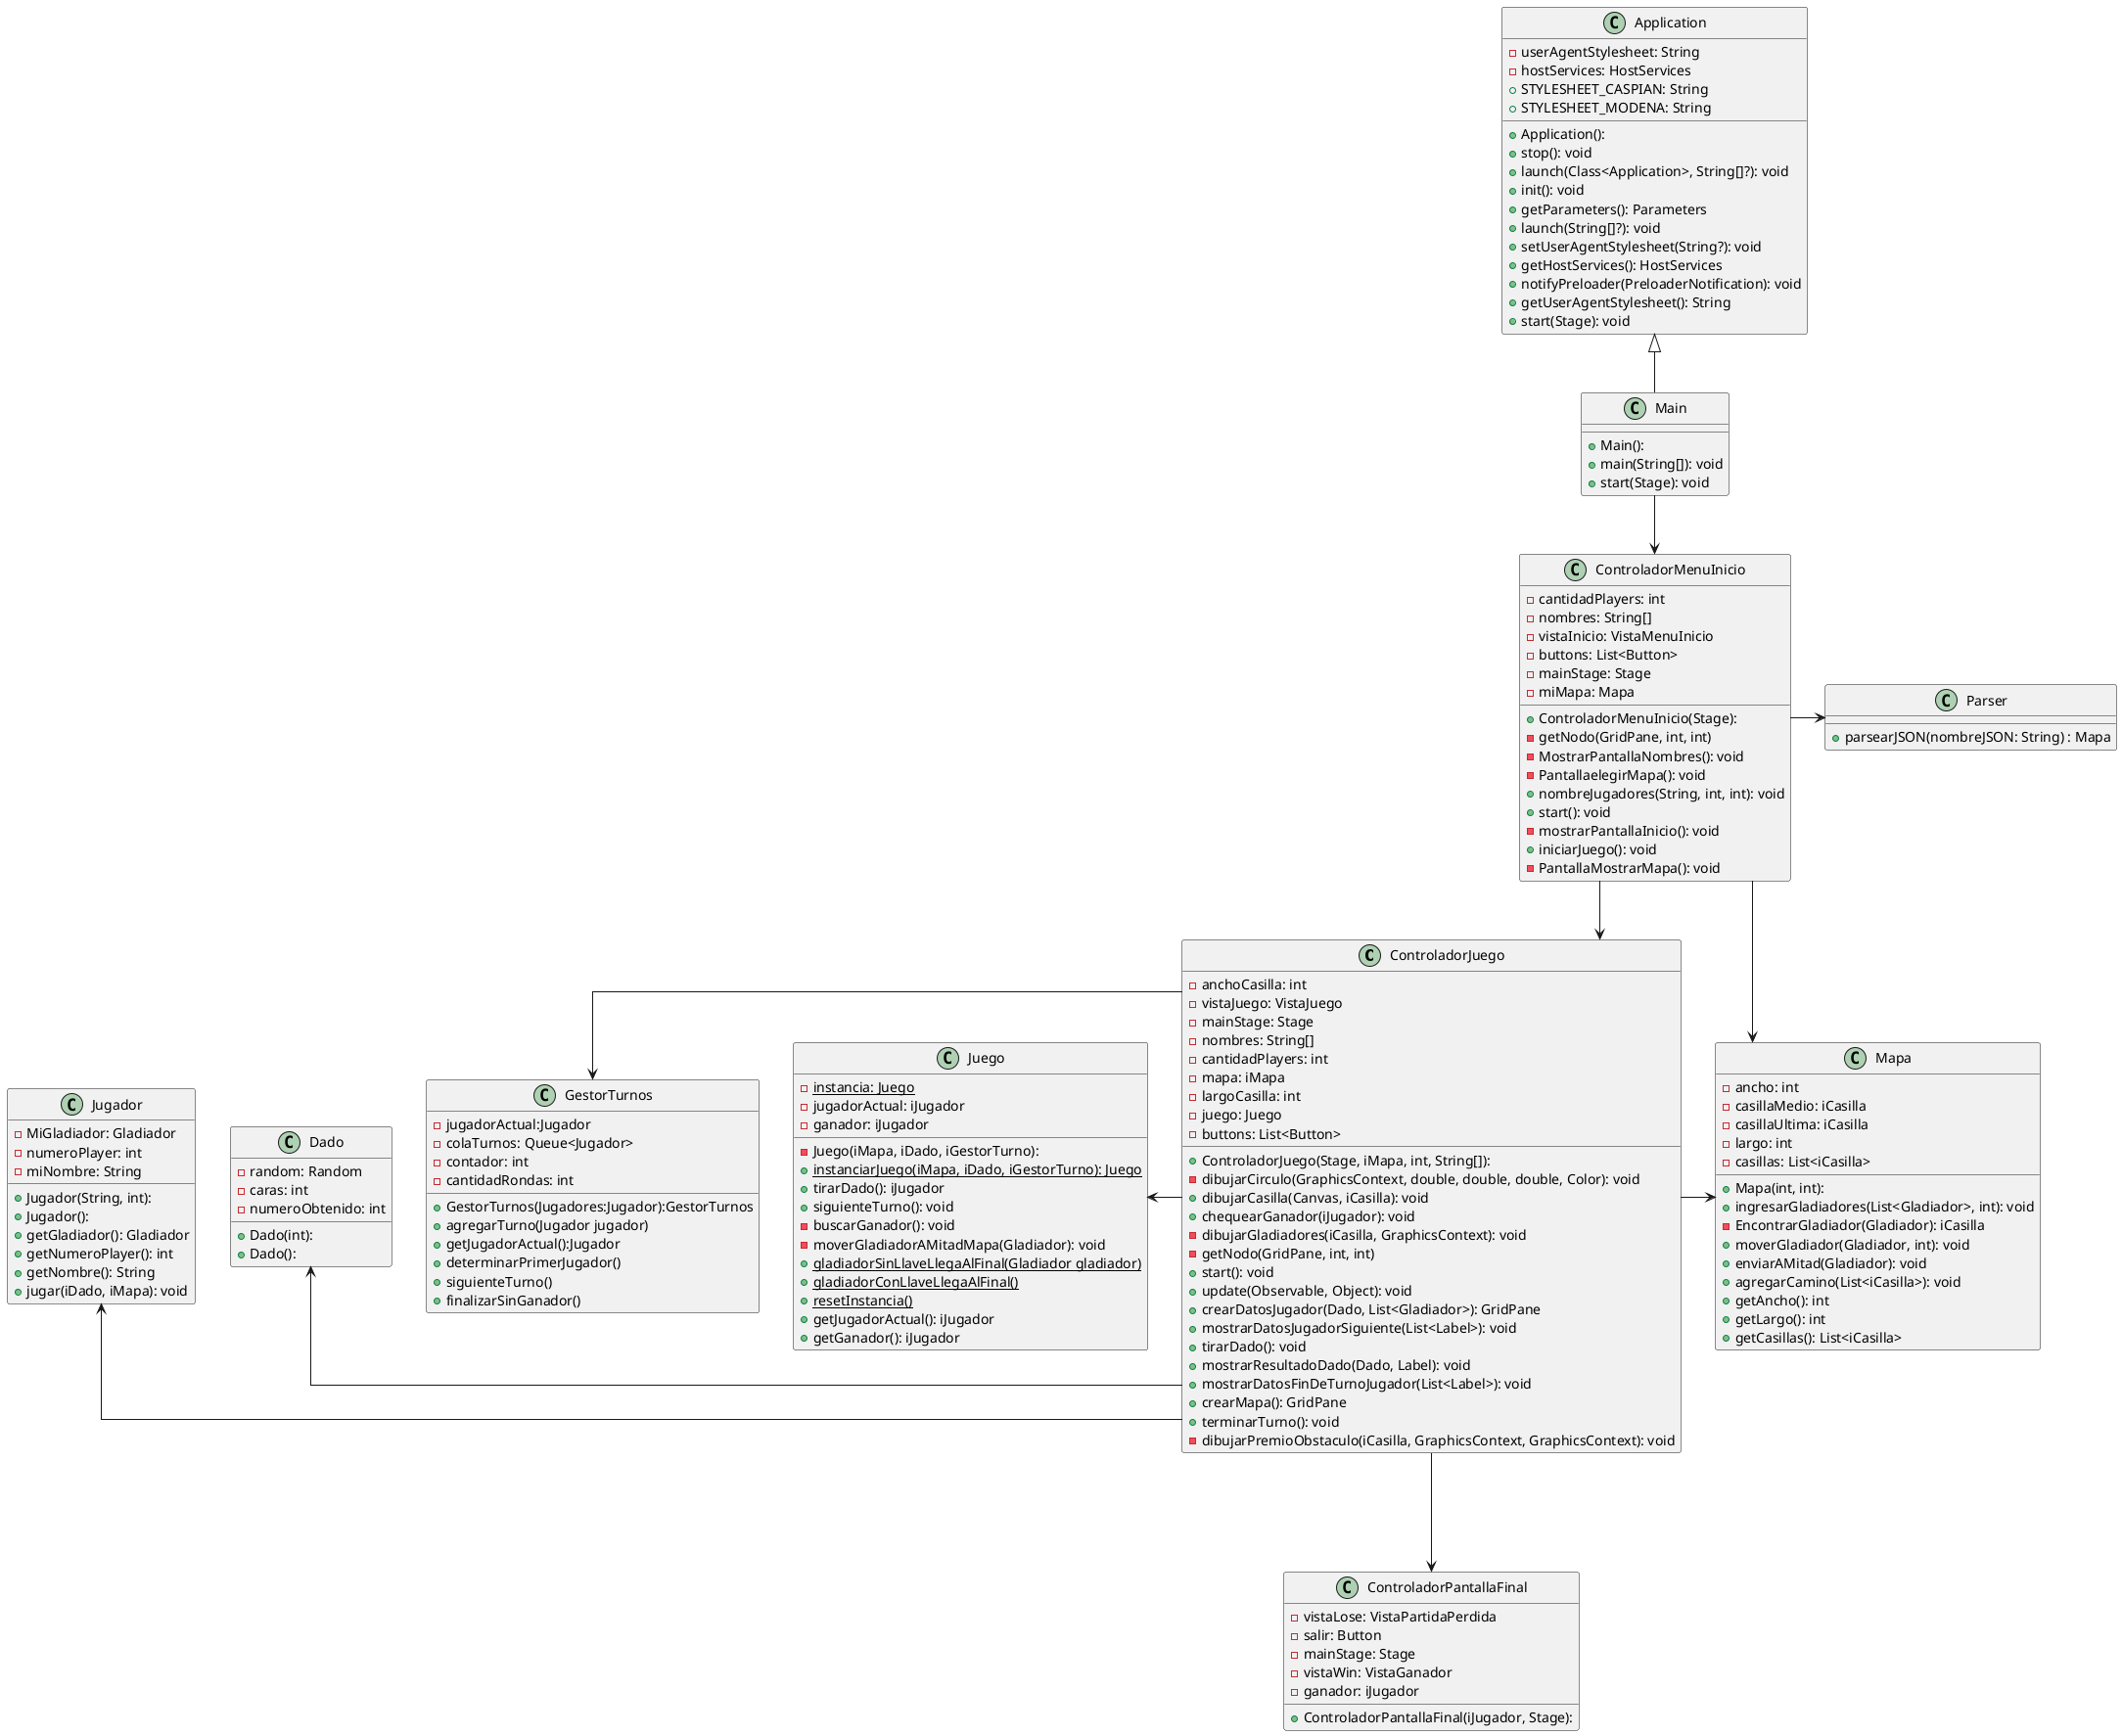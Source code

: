 @startuml
skinparam linetype ortho


class ControladorJuego {
  + ControladorJuego(Stage, iMapa, int, String[]):
  - anchoCasilla: int
  - vistaJuego: VistaJuego
  - mainStage: Stage
  - nombres: String[]
  - cantidadPlayers: int
  - mapa: iMapa
  - largoCasilla: int
  - juego: Juego
  - buttons: List<Button>
  - dibujarCirculo(GraphicsContext, double, double, double, Color): void
  + dibujarCasilla(Canvas, iCasilla): void
  + chequearGanador(iJugador): void
  - dibujarGladiadores(iCasilla, GraphicsContext): void
  - getNodo(GridPane, int, int)
  + start(): void
  + update(Observable, Object): void
  + crearDatosJugador(Dado, List<Gladiador>): GridPane
  + mostrarDatosJugadorSiguiente(List<Label>): void
  + tirarDado(): void
  + mostrarResultadoDado(Dado, Label): void
  + mostrarDatosFinDeTurnoJugador(List<Label>): void
  + crearMapa(): GridPane
  + terminarTurno(): void
  - dibujarPremioObstaculo(iCasilla, GraphicsContext, GraphicsContext): void
}

class ControladorMenuInicio {
  + ControladorMenuInicio(Stage):
  - cantidadPlayers: int
  - nombres: String[]
  - vistaInicio: VistaMenuInicio
  - buttons: List<Button>
  - mainStage: Stage
  - miMapa: Mapa
  - getNodo(GridPane, int, int)
  - MostrarPantallaNombres(): void
  - PantallaelegirMapa(): void
  + nombreJugadores(String, int, int): void
  + start(): void
  - mostrarPantallaInicio(): void
  + iniciarJuego(): void
  - PantallaMostrarMapa(): void
}


class Application {
  + Application():
  - userAgentStylesheet: String
  - hostServices: HostServices
  + STYLESHEET_CASPIAN: String
  + STYLESHEET_MODENA: String
  + stop(): void
  + launch(Class<Application>, String[]?): void
  + init(): void
  + getParameters(): Parameters
  + launch(String[]?): void
  + setUserAgentStylesheet(String?): void
  + getHostServices(): HostServices
  + notifyPreloader(PreloaderNotification): void
  + getUserAgentStylesheet(): String
  + start(Stage): void
}
class Main {
  + Main():
  + main(String[]): void
  + start(Stage): void
}


class ControladorPantallaFinal {
  + ControladorPantallaFinal(iJugador, Stage):
  - vistaLose: VistaPartidaPerdida
  - salir: Button
  - mainStage: Stage
  - vistaWin: VistaGanador
  - ganador: iJugador
}

class Parser {
    + parsearJSON(nombreJSON: String) : Mapa
}

class Mapa {
  + Mapa(int, int):
  - ancho: int
  - casillaMedio: iCasilla
  - casillaUltima: iCasilla
  - largo: int
  - casillas: List<iCasilla>
  + ingresarGladiadores(List<Gladiador>, int): void
  - EncontrarGladiador(Gladiador): iCasilla
  + moverGladiador(Gladiador, int): void
  + enviarAMitad(Gladiador): void
  + agregarCamino(List<iCasilla>): void
  + getAncho(): int
  + getLargo(): int
  + getCasillas(): List<iCasilla>
}

class Jugador {
  + Jugador(String, int):
  + Jugador():
  - MiGladiador: Gladiador
  - numeroPlayer: int
  - miNombre: String
  + getGladiador(): Gladiador
  + getNumeroPlayer(): int
  + getNombre(): String
  + jugar(iDado, iMapa): void
}
class Dado {
  + Dado(int):
  + Dado():
  - random: Random
  - caras: int
  - numeroObtenido: int
}

class GestorTurnos {
    - jugadorActual:Jugador
    - colaTurnos: Queue<Jugador>
    - contador: int
    - cantidadRondas: int
    + GestorTurnos(Jugadores:Jugador):GestorTurnos
    + agregarTurno(Jugador jugador)
    + getJugadorActual():Jugador
    + determinarPrimerJugador()
    +siguienteTurno()
    +finalizarSinGanador()

}


class Juego {
  - {static}instancia: Juego
  - Juego(iMapa, iDado, iGestorTurno):
  - jugadorActual: iJugador
  - ganador: iJugador
  + {static}instanciarJuego(iMapa, iDado, iGestorTurno): Juego
  + tirarDado(): iJugador
  + siguienteTurno(): void
  - buscarGanador(): void
  - moverGladiadorAMitadMapa(Gladiador): void
  + {static}gladiadorSinLlaveLlegaAlFinal(Gladiador gladiador)
  + {static} gladiadorConLlaveLlegaAlFinal()
  + {static} resetInstancia()
  + getJugadorActual(): iJugador
  + getGanador(): iJugador
}

 Application <|-- Main
 Main --> ControladorMenuInicio
 ControladorMenuInicio --> ControladorJuego
 ControladorMenuInicio -> Mapa
 ControladorMenuInicio -> Parser
 ControladorJuego ---> ControladorPantallaFinal
 ControladorJuego -> Mapa
 Jugador <- ControladorJuego
 Dado <- ControladorJuego
 GestorTurnos <- ControladorJuego
 Juego <- ControladorJuego

@enduml